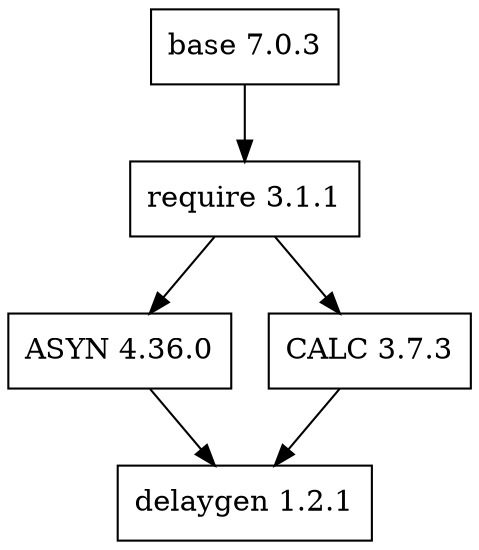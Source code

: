 digraph delaygen {
node [shape=record];
base [label="base 7.0.3"]
require [label="require 3.1.1"]
ASYN [label="ASYN 4.36.0"]
CALC [label="CALC 3.7.3"]
delaygen [label="delaygen 1.2.1"]
base -> require -> { ASYN,CALC } ->  {  delaygen  } 
} 

